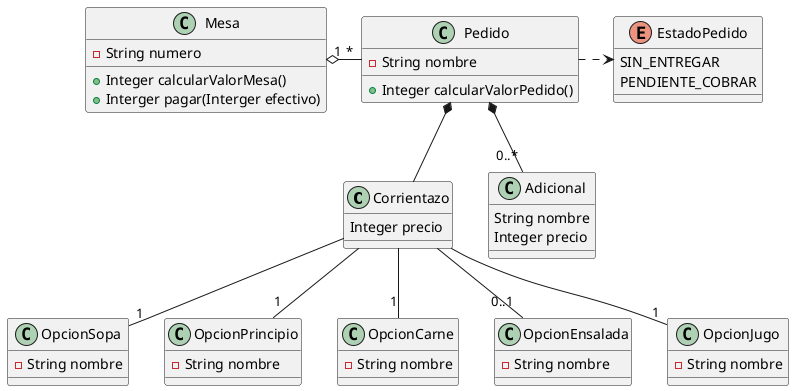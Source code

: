 @startuml

class Corrientazo {
    Integer precio
}
class OpcionSopa {
    - String nombre
}
class OpcionPrincipio {
    - String nombre
}
class OpcionCarne {
    - String nombre
}
class OpcionEnsalada {
    - String nombre
}
class OpcionJugo {
    - String nombre
}

class Adicional {
    String nombre
    Integer precio
}


class Pedido {
    - String nombre
    + Integer calcularValorPedido()
}
class Mesa {
    - String numero
    + Integer calcularValorMesa()
    + Interger pagar(Interger efectivo)
}
enum EstadoPedido {
    SIN_ENTREGAR
    PENDIENTE_COBRAR
}


Mesa "1" o-right- "*" Pedido

Corrientazo -- "1" OpcionPrincipio
Corrientazo -- "1" OpcionSopa
Corrientazo -- "1" OpcionCarne
Corrientazo -- "0..1" OpcionEnsalada
Corrientazo -- "1" OpcionJugo

Pedido *-- Corrientazo
Pedido *-- "0..*" Adicional

Pedido .right.> EstadoPedido



@enduml